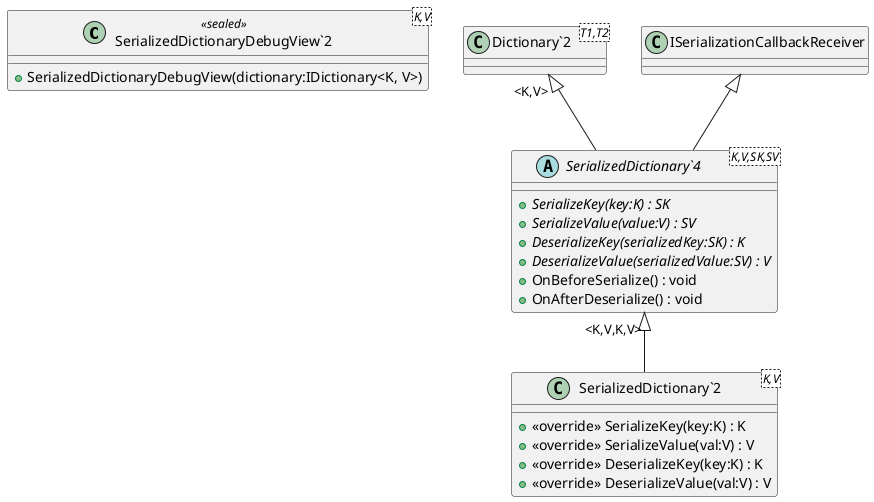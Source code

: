 @startuml
class "SerializedDictionaryDebugView`2"<K,V> <<sealed>> {
    + SerializedDictionaryDebugView(dictionary:IDictionary<K, V>)
}
class "SerializedDictionary`2"<K,V> {
    + <<override>> SerializeKey(key:K) : K
    + <<override>> SerializeValue(val:V) : V
    + <<override>> DeserializeKey(key:K) : K
    + <<override>> DeserializeValue(val:V) : V
}
abstract class "SerializedDictionary`4"<K,V,SK,SV> {
    + {abstract} SerializeKey(key:K) : SK
    + {abstract} SerializeValue(value:V) : SV
    + {abstract} DeserializeKey(serializedKey:SK) : K
    + {abstract} DeserializeValue(serializedValue:SV) : V
    + OnBeforeSerialize() : void
    + OnAfterDeserialize() : void
}
class "Dictionary`2"<T1,T2> {
}
"SerializedDictionary`4" "<K,V,K,V>" <|-- "SerializedDictionary`2"
"Dictionary`2" "<K,V>" <|-- "SerializedDictionary`4"
ISerializationCallbackReceiver <|-- "SerializedDictionary`4"
@enduml
